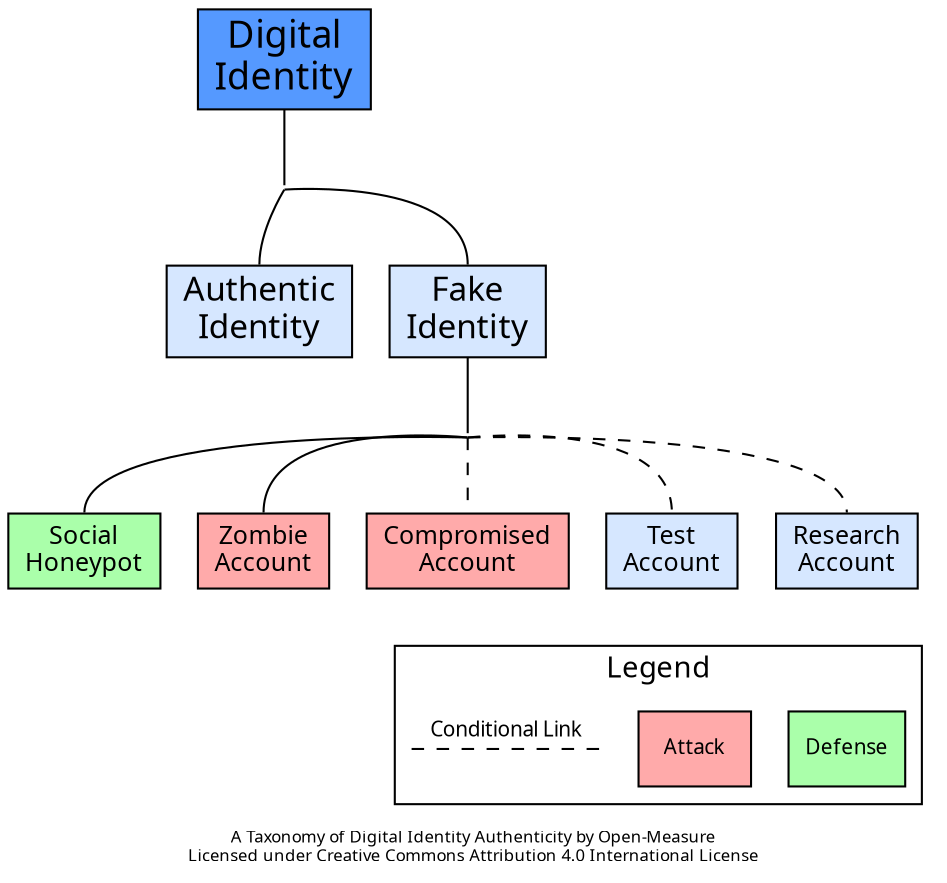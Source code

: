 digraph G {
	# rankdir="TB";
	# ranksep="0";
	splines="spline";
	# newrank=true;
	# packmode="clust";
	# compound=true;
	fontname="Calibri";
	# nodesep=.5
	label="A Taxonomy of Digital Identity Authenticity by Open-Measure\nLicensed under Creative Commons Attribution 4.0 International License";
	fontsize=8;
	node[shape="record", fontsize=12, fillcolor="#d6e7ff", style="filled", fontname="Calibri"];
	edge[fontname="Calibri", dir="none"];

	# STYLES
	# Green: fillcolor="#aaffaa"
	# Red: fillcolor="#ffaaaa"
	# White Node: n_digital_identity [label="Fake\nDigital Identity", fillcolor="#ffffff"];
	# Subgraph: subgraph cluster_authentic { label="Authentic"; fontsize=18; }
	# Invisible edge: n_honeypot -> n_zombie_account [style="invis"];
	# Rank: {rank=same; n_digital_identity; n_system;}

	# Root Concept
	n_digital_identity [label="Digital\nIdentity", fontsize=18, fillcolor="#5599ff", URL="https://open-measure.atlassian.net/wiki/spaces/DIC/pages/782893195"];

	# Level 2 Interface
	n_digital_identity -> n_level_2
	n_level_2 [shape="point", style="invis", width="0"]

	# Level 2
	n_level_2 -> n_authentic:n;
	n_level_2 -> n_fake:n;
	n_authentic [label="Authentic\nIdentity", fontsize=16];
	n_fake [label="Fake\nIdentity", fontsize=16];
	{	rank=same; n_authentic; n_fake }

	# Level 3 Interface
	n_fake -> n_level_3_fake
	n_level_3_fake [shape="point", style="invis", width="0"]

	# Level 3
	n_level_3_fake -> n_honeypot:n;
	n_level_3_fake -> n_zombie_account:n;
	n_level_3_fake -> n_compromised:n [style="dashed"];
	n_level_3_fake -> n_test:n [style="dashed"];
	n_level_3_fake -> n_research:n [style="dashed"];
	n_honeypot [label="Social\nHoneypot", fillcolor="#aaffaa"];
	n_zombie_account [label="Zombie\nAccount", fillcolor="#ffaaaa"];
	n_compromised [label="Compromised\nAccount", fillcolor="#ffaaaa"];
	n_test [label="Test\nAccount"];
	n_research [label="Research\nAccount"];
	{	rank=same; n_honeypot; n_zombie_account; n_compromised; n_test; n_research }

	# Legend
	n_research -> n_defense [style="invis"];
	subgraph cluster_legend {
		label="Legend";
		fontsize=14;
		n_defense [label="Defense", fillcolor="#aaffaa", fontsize=10];
		n_attack [label="Attack", fillcolor="#ffaaaa", fontsize=10];
		n_dash_tail [shape="point", style="invis", width="0"]
		n_dash_head [shape="point", style="invis", width="0"]
		n_dash_tail -> n_dash_head [label="Conditional Link", style="dashed", fontsize=10];
		{ rank=same; n_defense; n_attack; n_dash_tail; n_dash_head}
	}

}
